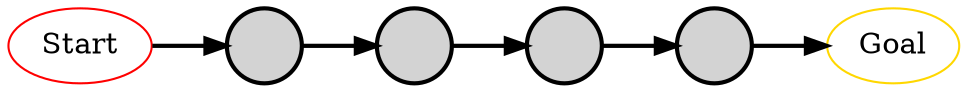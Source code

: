 digraph g {
    node [shape=circle];
    rankdir="LR";
    A [label="Start", color=red, shape=ellipse];
    B [label="Goal", color=gold, shape=ellipse];

    i1 [label="", style="bold,filled", fillcolor=lightgrey];
    i2 [label="", style="bold,filled", fillcolor=lightgrey];
    i3 [label="", style="bold,filled", fillcolor=lightgrey];
    i4 [label="", style="bold,filled", fillcolor=lightgrey];

    A -> i1 [style=bold];
    i1 -> i2 [style=bold];
    i2 -> i3 [style=bold];
    i3 -> i4 [style=bold];
    i4 -> B [style=bold];
}
